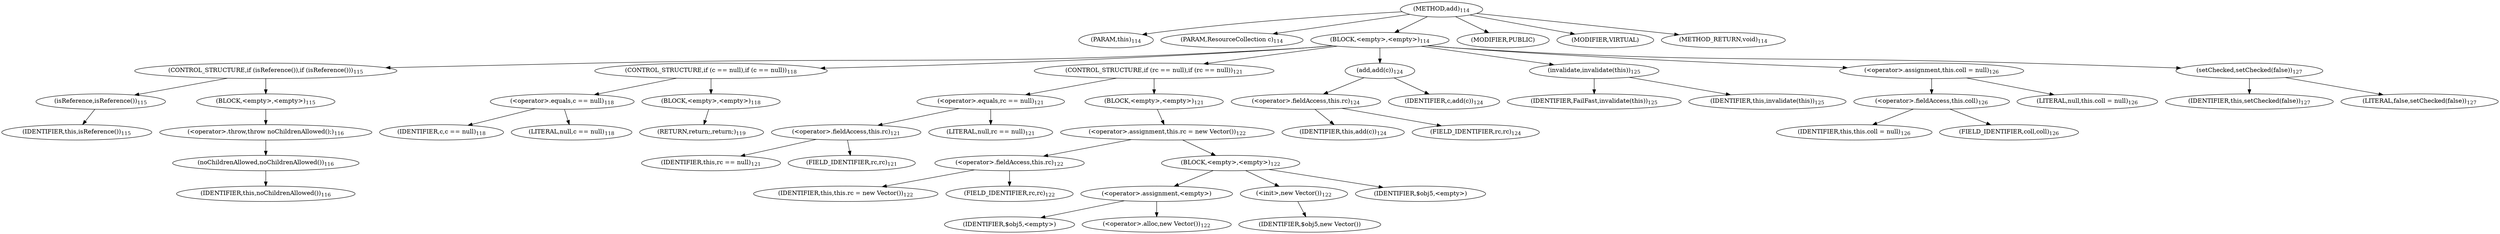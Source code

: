 digraph "add" {  
"266" [label = <(METHOD,add)<SUB>114</SUB>> ]
"53" [label = <(PARAM,this)<SUB>114</SUB>> ]
"267" [label = <(PARAM,ResourceCollection c)<SUB>114</SUB>> ]
"268" [label = <(BLOCK,&lt;empty&gt;,&lt;empty&gt;)<SUB>114</SUB>> ]
"269" [label = <(CONTROL_STRUCTURE,if (isReference()),if (isReference()))<SUB>115</SUB>> ]
"270" [label = <(isReference,isReference())<SUB>115</SUB>> ]
"52" [label = <(IDENTIFIER,this,isReference())<SUB>115</SUB>> ]
"271" [label = <(BLOCK,&lt;empty&gt;,&lt;empty&gt;)<SUB>115</SUB>> ]
"272" [label = <(&lt;operator&gt;.throw,throw noChildrenAllowed();)<SUB>116</SUB>> ]
"273" [label = <(noChildrenAllowed,noChildrenAllowed())<SUB>116</SUB>> ]
"54" [label = <(IDENTIFIER,this,noChildrenAllowed())<SUB>116</SUB>> ]
"274" [label = <(CONTROL_STRUCTURE,if (c == null),if (c == null))<SUB>118</SUB>> ]
"275" [label = <(&lt;operator&gt;.equals,c == null)<SUB>118</SUB>> ]
"276" [label = <(IDENTIFIER,c,c == null)<SUB>118</SUB>> ]
"277" [label = <(LITERAL,null,c == null)<SUB>118</SUB>> ]
"278" [label = <(BLOCK,&lt;empty&gt;,&lt;empty&gt;)<SUB>118</SUB>> ]
"279" [label = <(RETURN,return;,return;)<SUB>119</SUB>> ]
"280" [label = <(CONTROL_STRUCTURE,if (rc == null),if (rc == null))<SUB>121</SUB>> ]
"281" [label = <(&lt;operator&gt;.equals,rc == null)<SUB>121</SUB>> ]
"282" [label = <(&lt;operator&gt;.fieldAccess,this.rc)<SUB>121</SUB>> ]
"283" [label = <(IDENTIFIER,this,rc == null)<SUB>121</SUB>> ]
"284" [label = <(FIELD_IDENTIFIER,rc,rc)<SUB>121</SUB>> ]
"285" [label = <(LITERAL,null,rc == null)<SUB>121</SUB>> ]
"286" [label = <(BLOCK,&lt;empty&gt;,&lt;empty&gt;)<SUB>121</SUB>> ]
"287" [label = <(&lt;operator&gt;.assignment,this.rc = new Vector())<SUB>122</SUB>> ]
"288" [label = <(&lt;operator&gt;.fieldAccess,this.rc)<SUB>122</SUB>> ]
"289" [label = <(IDENTIFIER,this,this.rc = new Vector())<SUB>122</SUB>> ]
"290" [label = <(FIELD_IDENTIFIER,rc,rc)<SUB>122</SUB>> ]
"291" [label = <(BLOCK,&lt;empty&gt;,&lt;empty&gt;)<SUB>122</SUB>> ]
"292" [label = <(&lt;operator&gt;.assignment,&lt;empty&gt;)> ]
"293" [label = <(IDENTIFIER,$obj5,&lt;empty&gt;)> ]
"294" [label = <(&lt;operator&gt;.alloc,new Vector())<SUB>122</SUB>> ]
"295" [label = <(&lt;init&gt;,new Vector())<SUB>122</SUB>> ]
"296" [label = <(IDENTIFIER,$obj5,new Vector())> ]
"297" [label = <(IDENTIFIER,$obj5,&lt;empty&gt;)> ]
"298" [label = <(add,add(c))<SUB>124</SUB>> ]
"299" [label = <(&lt;operator&gt;.fieldAccess,this.rc)<SUB>124</SUB>> ]
"300" [label = <(IDENTIFIER,this,add(c))<SUB>124</SUB>> ]
"301" [label = <(FIELD_IDENTIFIER,rc,rc)<SUB>124</SUB>> ]
"302" [label = <(IDENTIFIER,c,add(c))<SUB>124</SUB>> ]
"303" [label = <(invalidate,invalidate(this))<SUB>125</SUB>> ]
"304" [label = <(IDENTIFIER,FailFast,invalidate(this))<SUB>125</SUB>> ]
"55" [label = <(IDENTIFIER,this,invalidate(this))<SUB>125</SUB>> ]
"305" [label = <(&lt;operator&gt;.assignment,this.coll = null)<SUB>126</SUB>> ]
"306" [label = <(&lt;operator&gt;.fieldAccess,this.coll)<SUB>126</SUB>> ]
"307" [label = <(IDENTIFIER,this,this.coll = null)<SUB>126</SUB>> ]
"308" [label = <(FIELD_IDENTIFIER,coll,coll)<SUB>126</SUB>> ]
"309" [label = <(LITERAL,null,this.coll = null)<SUB>126</SUB>> ]
"310" [label = <(setChecked,setChecked(false))<SUB>127</SUB>> ]
"56" [label = <(IDENTIFIER,this,setChecked(false))<SUB>127</SUB>> ]
"311" [label = <(LITERAL,false,setChecked(false))<SUB>127</SUB>> ]
"312" [label = <(MODIFIER,PUBLIC)> ]
"313" [label = <(MODIFIER,VIRTUAL)> ]
"314" [label = <(METHOD_RETURN,void)<SUB>114</SUB>> ]
  "266" -> "53" 
  "266" -> "267" 
  "266" -> "268" 
  "266" -> "312" 
  "266" -> "313" 
  "266" -> "314" 
  "268" -> "269" 
  "268" -> "274" 
  "268" -> "280" 
  "268" -> "298" 
  "268" -> "303" 
  "268" -> "305" 
  "268" -> "310" 
  "269" -> "270" 
  "269" -> "271" 
  "270" -> "52" 
  "271" -> "272" 
  "272" -> "273" 
  "273" -> "54" 
  "274" -> "275" 
  "274" -> "278" 
  "275" -> "276" 
  "275" -> "277" 
  "278" -> "279" 
  "280" -> "281" 
  "280" -> "286" 
  "281" -> "282" 
  "281" -> "285" 
  "282" -> "283" 
  "282" -> "284" 
  "286" -> "287" 
  "287" -> "288" 
  "287" -> "291" 
  "288" -> "289" 
  "288" -> "290" 
  "291" -> "292" 
  "291" -> "295" 
  "291" -> "297" 
  "292" -> "293" 
  "292" -> "294" 
  "295" -> "296" 
  "298" -> "299" 
  "298" -> "302" 
  "299" -> "300" 
  "299" -> "301" 
  "303" -> "304" 
  "303" -> "55" 
  "305" -> "306" 
  "305" -> "309" 
  "306" -> "307" 
  "306" -> "308" 
  "310" -> "56" 
  "310" -> "311" 
}
